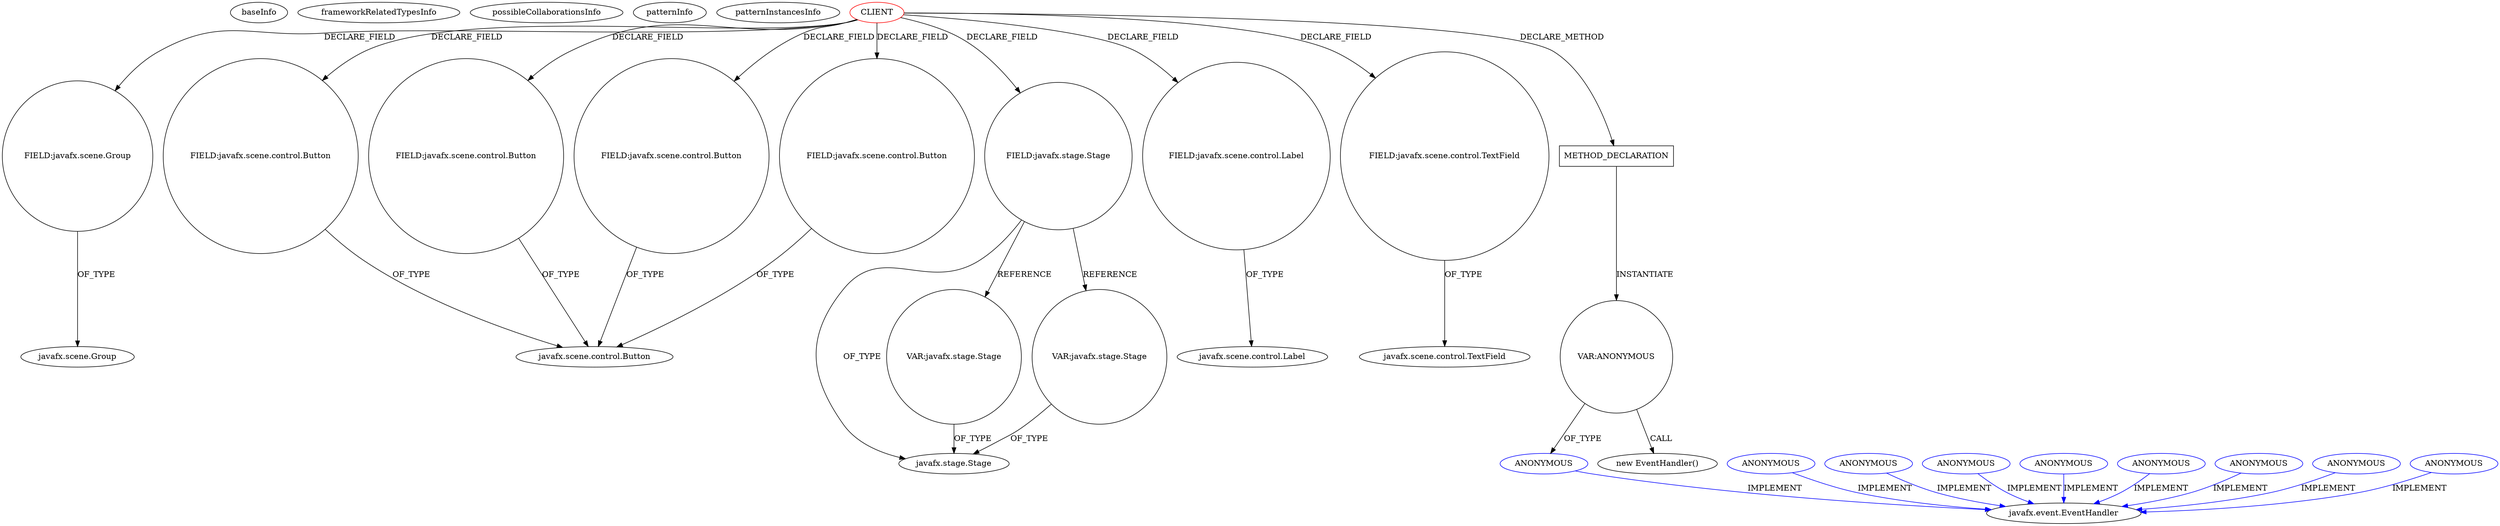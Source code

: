 digraph {
baseInfo[graphId=1417,category="pattern",isAnonymous=false,possibleRelation=false]
frameworkRelatedTypesInfo[]
possibleCollaborationsInfo[]
patternInfo[frequency=2.0,patternRootClient=0]
patternInstancesInfo[0="joelburget-miftiwac~/joelburget-miftiwac/miftiwac-master/src/Dynamic_page.java~Dynamic_page~3333",1="didygo-gce-display~/didygo-gce-display/gce-display-master/src/proto1/DashBoard.java~DashBoard~2407"]
28[label="FIELD:javafx.scene.Group",vertexType="FIELD_DECLARATION",isFrameworkType=false,shape=circle]
0[label="CLIENT",vertexType="ROOT_CLIENT_CLASS_DECLARATION",isFrameworkType=false,color=red]
4[label="FIELD:javafx.scene.control.Button",vertexType="FIELD_DECLARATION",isFrameworkType=false,shape=circle]
14[label="FIELD:javafx.scene.control.Button",vertexType="FIELD_DECLARATION",isFrameworkType=false,shape=circle]
10[label="FIELD:javafx.scene.control.Button",vertexType="FIELD_DECLARATION",isFrameworkType=false,shape=circle]
8[label="FIELD:javafx.scene.control.Button",vertexType="FIELD_DECLARATION",isFrameworkType=false,shape=circle]
34[label="FIELD:javafx.stage.Stage",vertexType="FIELD_DECLARATION",isFrameworkType=false,shape=circle]
22[label="FIELD:javafx.scene.control.Label",vertexType="FIELD_DECLARATION",isFrameworkType=false,shape=circle]
7[label="javafx.scene.control.Label",vertexType="FRAMEWORK_CLASS_TYPE",isFrameworkType=false]
5[label="javafx.scene.control.Button",vertexType="FRAMEWORK_CLASS_TYPE",isFrameworkType=false]
29[label="javafx.scene.Group",vertexType="FRAMEWORK_CLASS_TYPE",isFrameworkType=false]
16[label="FIELD:javafx.scene.control.TextField",vertexType="FIELD_DECLARATION",isFrameworkType=false,shape=circle]
35[label="javafx.stage.Stage",vertexType="FRAMEWORK_CLASS_TYPE",isFrameworkType=false]
85[label="VAR:javafx.stage.Stage",vertexType="VARIABLE_EXPRESION",isFrameworkType=false,shape=circle]
483[label="VAR:javafx.stage.Stage",vertexType="VARIABLE_EXPRESION",isFrameworkType=false,shape=circle]
17[label="javafx.scene.control.TextField",vertexType="FRAMEWORK_CLASS_TYPE",isFrameworkType=false]
395[label="METHOD_DECLARATION",vertexType="CLIENT_METHOD_DECLARATION",isFrameworkType=false,shape=box]
413[label="VAR:ANONYMOUS",vertexType="VARIABLE_EXPRESION",isFrameworkType=false,shape=circle]
414[label="ANONYMOUS",vertexType="REFERENCE_ANONYMOUS_DECLARATION",isFrameworkType=false,color=blue]
412[label="new EventHandler()",vertexType="CONSTRUCTOR_CALL",isFrameworkType=false]
65[label="javafx.event.EventHandler",vertexType="FRAMEWORK_INTERFACE_TYPE",isFrameworkType=false]
568[label="ANONYMOUS",vertexType="REFERENCE_ANONYMOUS_DECLARATION",isFrameworkType=false,color=blue]
596[label="ANONYMOUS",vertexType="REFERENCE_ANONYMOUS_DECLARATION",isFrameworkType=false,color=blue]
319[label="ANONYMOUS",vertexType="REFERENCE_ANONYMOUS_DECLARATION",isFrameworkType=false,color=blue]
648[label="ANONYMOUS",vertexType="REFERENCE_ANONYMOUS_DECLARATION",isFrameworkType=false,color=blue]
293[label="ANONYMOUS",vertexType="REFERENCE_ANONYMOUS_DECLARATION",isFrameworkType=false,color=blue]
64[label="ANONYMOUS",vertexType="REFERENCE_ANONYMOUS_DECLARATION",isFrameworkType=false,color=blue]
235[label="ANONYMOUS",vertexType="REFERENCE_ANONYMOUS_DECLARATION",isFrameworkType=false,color=blue]
480[label="ANONYMOUS",vertexType="REFERENCE_ANONYMOUS_DECLARATION",isFrameworkType=false,color=blue]
0->10[label="DECLARE_FIELD"]
14->5[label="OF_TYPE"]
0->16[label="DECLARE_FIELD"]
28->29[label="OF_TYPE"]
413->414[label="OF_TYPE"]
480->65[label="IMPLEMENT",color=blue]
34->35[label="OF_TYPE"]
0->8[label="DECLARE_FIELD"]
85->35[label="OF_TYPE"]
235->65[label="IMPLEMENT",color=blue]
596->65[label="IMPLEMENT",color=blue]
0->395[label="DECLARE_METHOD"]
4->5[label="OF_TYPE"]
0->14[label="DECLARE_FIELD"]
0->22[label="DECLARE_FIELD"]
293->65[label="IMPLEMENT",color=blue]
483->35[label="OF_TYPE"]
34->85[label="REFERENCE"]
34->483[label="REFERENCE"]
16->17[label="OF_TYPE"]
319->65[label="IMPLEMENT",color=blue]
413->412[label="CALL"]
10->5[label="OF_TYPE"]
8->5[label="OF_TYPE"]
414->65[label="IMPLEMENT",color=blue]
648->65[label="IMPLEMENT",color=blue]
22->7[label="OF_TYPE"]
568->65[label="IMPLEMENT",color=blue]
64->65[label="IMPLEMENT",color=blue]
395->413[label="INSTANTIATE"]
0->28[label="DECLARE_FIELD"]
0->4[label="DECLARE_FIELD"]
0->34[label="DECLARE_FIELD"]
}

